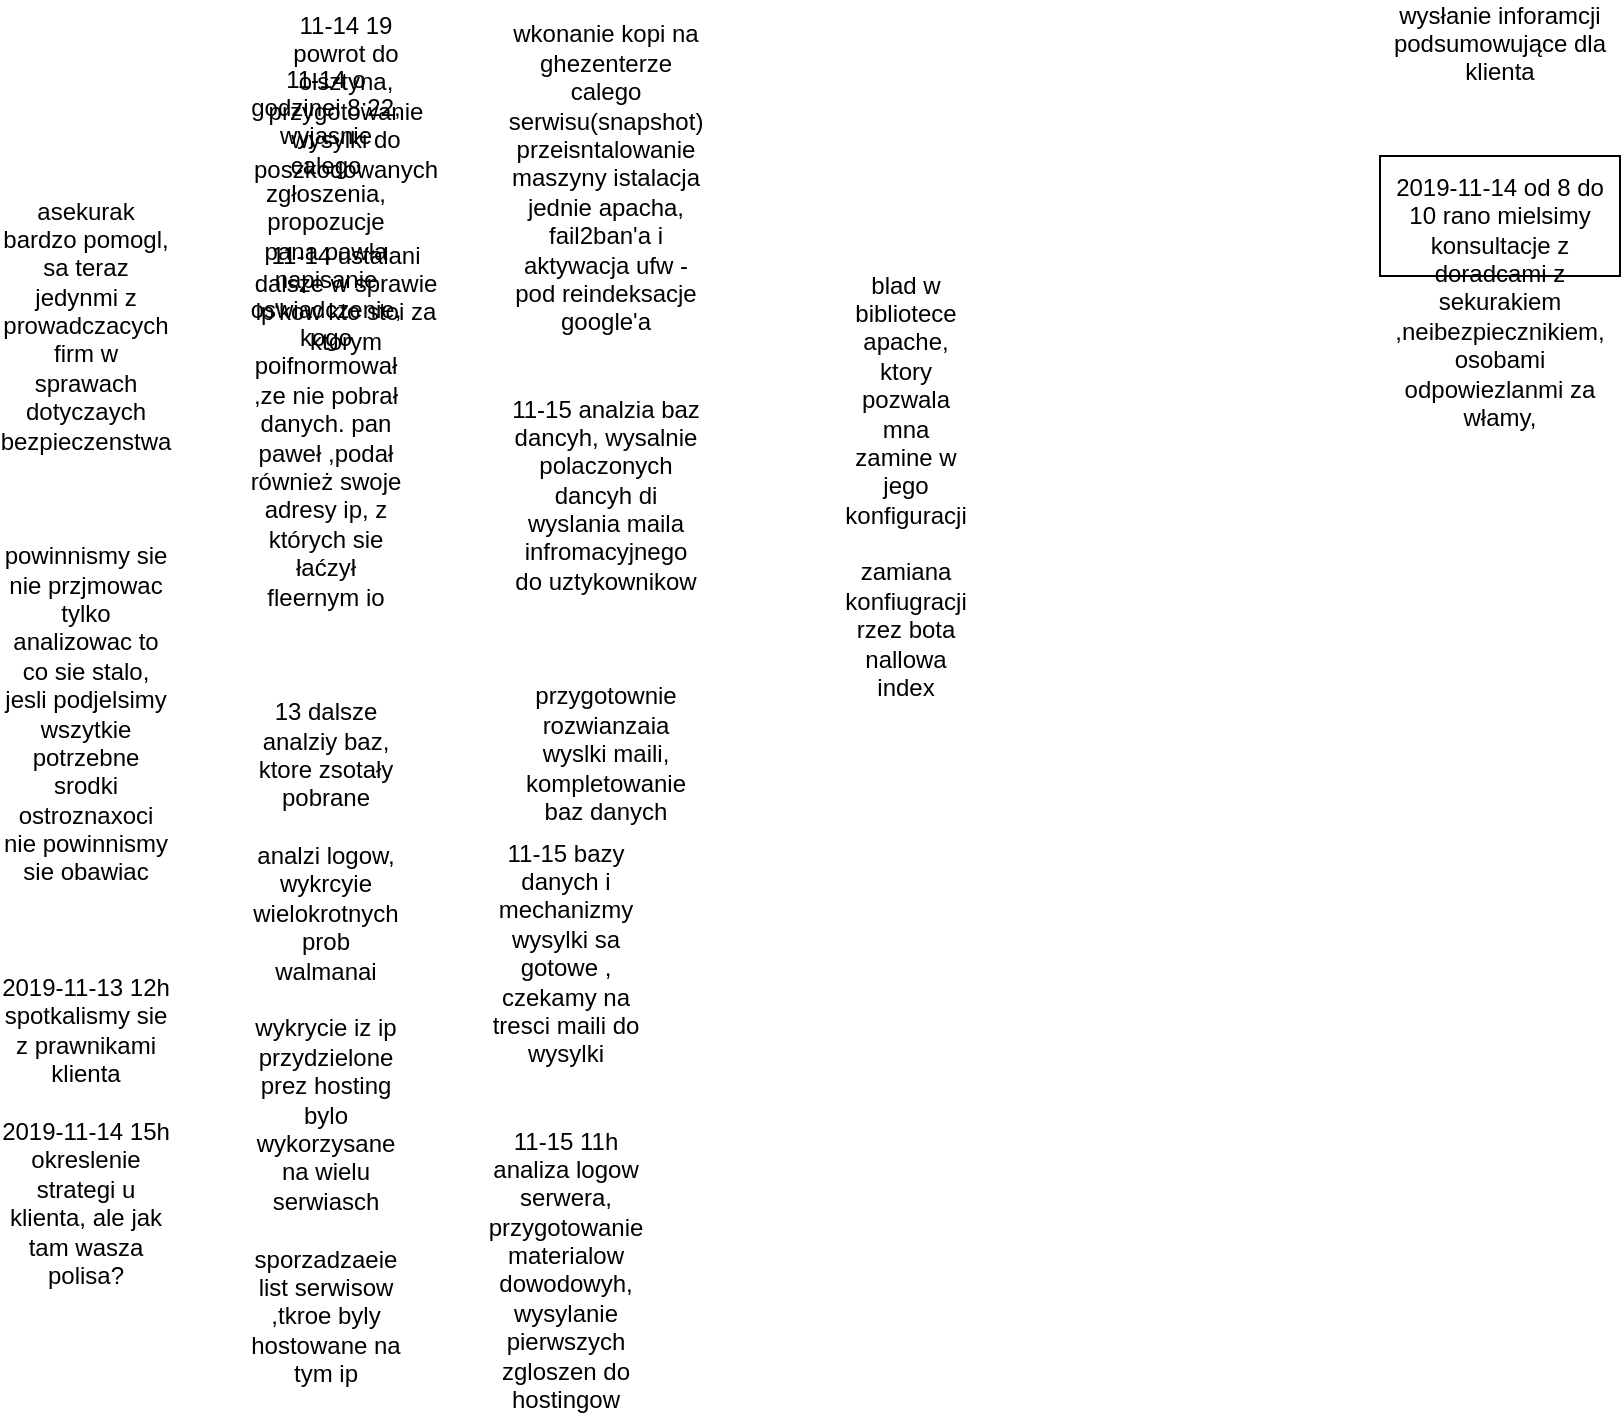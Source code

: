 <mxfile version="24.7.17">
  <diagram name="Strona-1" id="V13b4Zk2M3cyRt3cg2z2">
    <mxGraphModel dx="1434" dy="780" grid="1" gridSize="10" guides="1" tooltips="1" connect="1" arrows="1" fold="1" page="1" pageScale="1" pageWidth="827" pageHeight="1169" math="0" shadow="0">
      <root>
        <mxCell id="0" />
        <mxCell id="1" parent="0" />
        <mxCell id="9OjIWXLTbcFo8LXoZZLn-1" value="wysłanie inforamcji podsumowujące dla klienta&lt;div&gt;&lt;br&gt;&lt;/div&gt;&lt;div&gt;&lt;br&gt;&lt;/div&gt;&lt;div&gt;&lt;br&gt;&lt;/div&gt;&lt;div&gt;2019-11-14 od 8 do 10 rano mielsimy konsultacje z doradcami z sekurakiem ,neibezpiecznikiem, osobami odpowiezlanmi za włamy,&lt;/div&gt;" style="rounded=0;whiteSpace=wrap;html=1;" vertex="1" parent="1">
          <mxGeometry x="707" y="90" width="120" height="60" as="geometry" />
        </mxCell>
        <mxCell id="9OjIWXLTbcFo8LXoZZLn-2" value="asekurak bardzo pomogl, sa teraz jedynmi z prowadczacych firm w sprawach dotyczaych bezpieczenstwa&lt;div&gt;&lt;br&gt;&lt;/div&gt;&lt;div&gt;&lt;br&gt;&lt;/div&gt;&lt;div&gt;&lt;br&gt;&lt;/div&gt;&lt;div&gt;powinnismy sie nie przjmowac tylko analizowac to co sie stalo, jesli podjelsimy wszytkie potrzebne srodki ostroznaxoci nie powinnismy sie obawiac&lt;/div&gt;&lt;div&gt;&lt;br&gt;&lt;/div&gt;&lt;div&gt;&lt;br&gt;&lt;/div&gt;&lt;div&gt;&lt;br&gt;&lt;/div&gt;&lt;div&gt;2019-11-13 12h&lt;/div&gt;&lt;div&gt;spotkalismy sie z prawnikami klienta&lt;/div&gt;&lt;div&gt;&lt;br&gt;&lt;/div&gt;&lt;div&gt;2019-11-14 15h&lt;/div&gt;&lt;div&gt;okreslenie strategi u klienta, ale jak tam wasza polisa?&lt;/div&gt;&lt;div&gt;&lt;br&gt;&lt;/div&gt;&lt;div&gt;&lt;br&gt;&lt;/div&gt;&lt;div&gt;&lt;br&gt;&lt;/div&gt;" style="text;html=1;align=center;verticalAlign=middle;whiteSpace=wrap;rounded=0;" vertex="1" parent="1">
          <mxGeometry x="30" y="390" width="60" height="30" as="geometry" />
        </mxCell>
        <mxCell id="9OjIWXLTbcFo8LXoZZLn-3" value="11-14 19&lt;div&gt;powrot do olsztyna, przygotowanie wysylki do poszkodowanych&lt;/div&gt;&lt;div&gt;&lt;br&gt;&lt;/div&gt;&lt;div&gt;&lt;br&gt;&lt;/div&gt;&lt;div&gt;11-14 ustalani dalsze w sprawie ip&#39;kow kto stoi za ktorym&lt;/div&gt;&lt;div&gt;&lt;br&gt;&lt;/div&gt;&lt;div&gt;&lt;br&gt;&lt;/div&gt;&lt;div&gt;&lt;br&gt;&lt;/div&gt;" style="text;html=1;align=center;verticalAlign=middle;whiteSpace=wrap;rounded=0;" vertex="1" parent="1">
          <mxGeometry x="160" y="110" width="60" height="30" as="geometry" />
        </mxCell>
        <mxCell id="9OjIWXLTbcFo8LXoZZLn-4" value="11-14 o godzinei 8:22, wyjasnie calego zgłoszenia, propozucje pana pawła napisanie oswiadczenie, kogo poifnormował ,ze nie pobrał danych. pan paweł ,podał również swoje adresy ip, z których sie łaćzył fleernym io&lt;div&gt;&lt;br&gt;&lt;/div&gt;&lt;div&gt;&lt;br&gt;&lt;/div&gt;&lt;div&gt;&lt;br&gt;&lt;/div&gt;&lt;div&gt;13 dalsze analziy baz, ktore zsotały pobrane&lt;/div&gt;&lt;div&gt;&lt;br&gt;&lt;/div&gt;&lt;div&gt;analzi logow, wykrcyie wielokrotnych prob walmanai&lt;/div&gt;&lt;div&gt;&lt;br&gt;&lt;/div&gt;&lt;div&gt;wykrycie iz ip przydzielone prez hosting bylo wykorzysane na wielu serwiasch&lt;/div&gt;&lt;div&gt;&lt;br&gt;&lt;/div&gt;&lt;div&gt;sporzadzaeie list serwisow ,tkroe byly hostowane na tym ip&lt;/div&gt;" style="text;html=1;align=center;verticalAlign=middle;whiteSpace=wrap;rounded=0;" vertex="1" parent="1">
          <mxGeometry x="150" y="360" width="60" height="30" as="geometry" />
        </mxCell>
        <mxCell id="9OjIWXLTbcFo8LXoZZLn-5" value="wkonanie kopi na ghezenterze calego serwisu(snapshot)&lt;div&gt;przeisntalowanie maszyny istalacja jednie apacha, fail2ban&#39;a i aktywacja ufw - pod reindeksacje google&#39;a&lt;/div&gt;&lt;div&gt;&lt;br&gt;&lt;/div&gt;&lt;div&gt;&lt;br&gt;&lt;/div&gt;&lt;div&gt;11-15 analzia baz dancyh, wysalnie polaczonych dancyh di wyslania maila infromacyjnego do uztykownikow&lt;/div&gt;&lt;div&gt;&lt;br&gt;&lt;/div&gt;&lt;div&gt;&lt;br&gt;&lt;/div&gt;&lt;div&gt;&lt;br&gt;&lt;/div&gt;&lt;div&gt;przygotownie rozwianzaia wyslki maili, kompletowanie baz danych&lt;/div&gt;&lt;div&gt;&lt;br&gt;&lt;/div&gt;&lt;div&gt;&lt;br&gt;&lt;/div&gt;&lt;div&gt;&lt;br&gt;&lt;/div&gt;" style="text;html=1;align=center;verticalAlign=middle;whiteSpace=wrap;rounded=0;" vertex="1" parent="1">
          <mxGeometry x="290" y="230" width="60" height="30" as="geometry" />
        </mxCell>
        <mxCell id="9OjIWXLTbcFo8LXoZZLn-6" value="11-15 bazy danych i mechanizmy wysylki sa gotowe , czekamy na tresci maili do wysylki&lt;div&gt;&lt;br&gt;&lt;/div&gt;&lt;div&gt;&lt;span style=&quot;white-space: pre;&quot;&gt;&#x9;&lt;/span&gt;&lt;br&gt;&lt;/div&gt;&lt;div&gt;11-15 11h&lt;/div&gt;&lt;div&gt;analiza logow serwera, przygotowanie materialow dowodowyh, wysylanie pierwszych zgloszen do hostingow&lt;/div&gt;" style="text;html=1;align=center;verticalAlign=middle;whiteSpace=wrap;rounded=0;" vertex="1" parent="1">
          <mxGeometry x="270" y="560" width="60" height="30" as="geometry" />
        </mxCell>
        <mxCell id="9OjIWXLTbcFo8LXoZZLn-7" value="blad w bibliotece apache, ktory pozwala mna zamine w jego konfiguracji&lt;div&gt;&lt;br&gt;&lt;/div&gt;&lt;div&gt;zamiana konfiugracji rzez bota nallowa index&lt;/div&gt;" style="text;html=1;align=center;verticalAlign=middle;whiteSpace=wrap;rounded=0;" vertex="1" parent="1">
          <mxGeometry x="440" y="240" width="60" height="30" as="geometry" />
        </mxCell>
      </root>
    </mxGraphModel>
  </diagram>
</mxfile>
